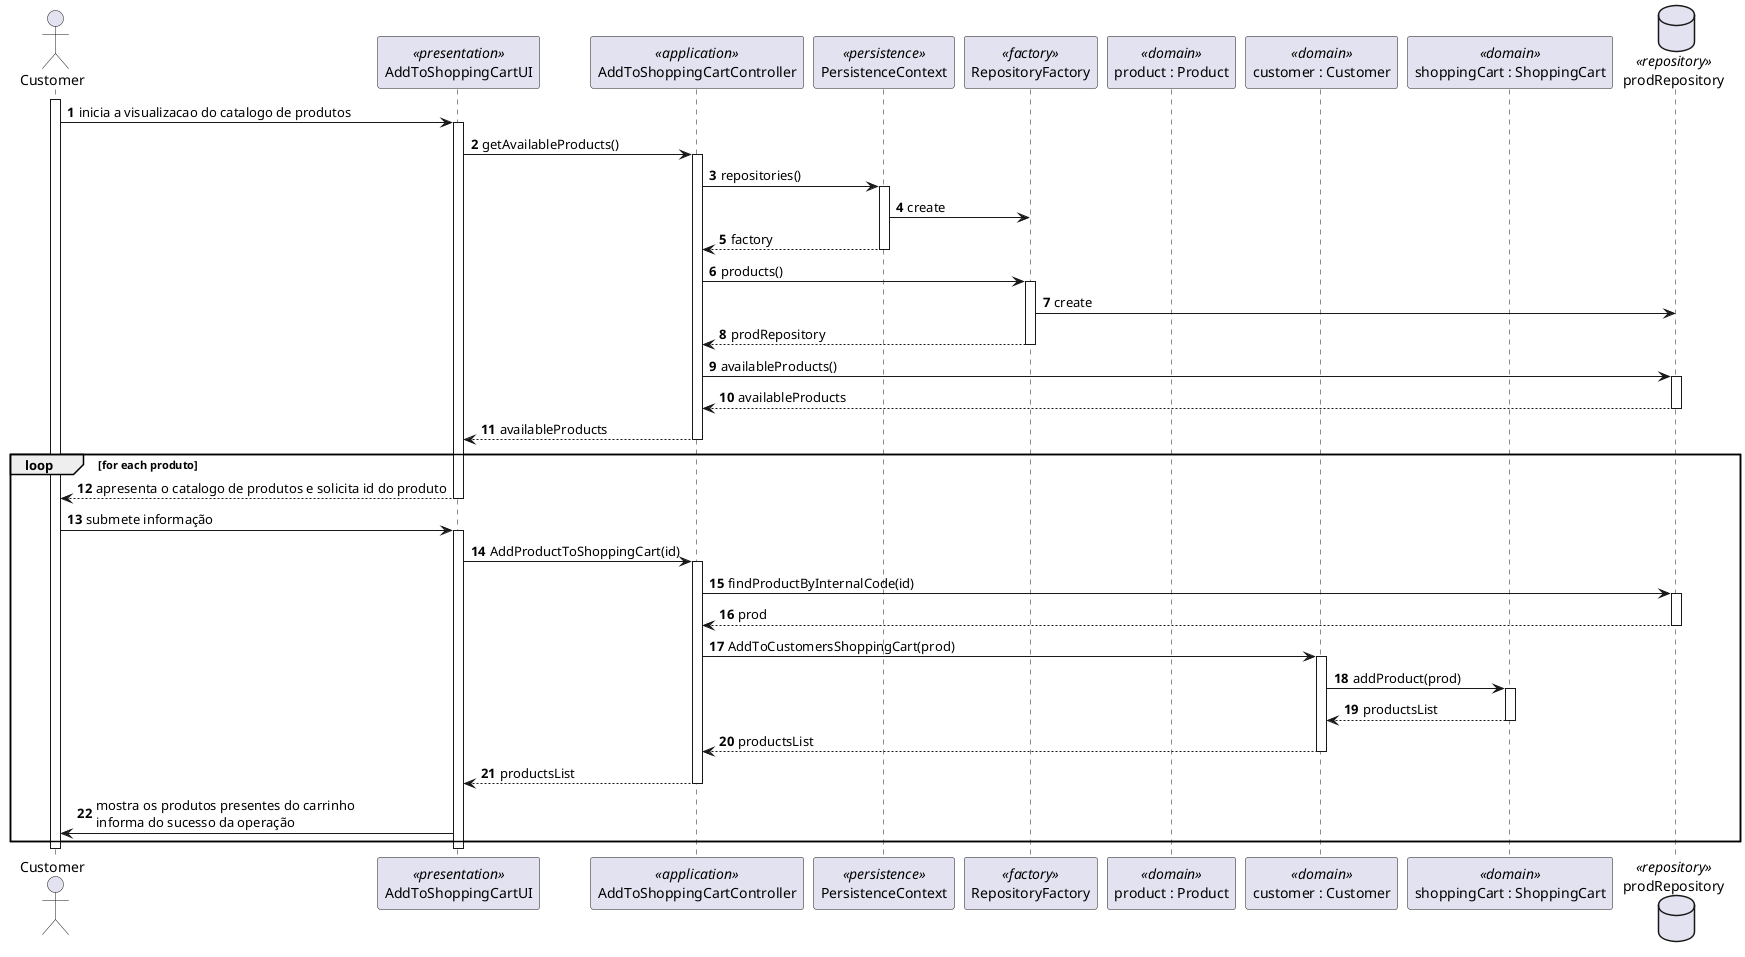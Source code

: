 @startuml
autonumber
actor "Customer" as C
participant "AddToShoppingCartUI" as UI <<presentation>>
participant "AddToShoppingCartController" as CTRL <<application>>
participant PersistenceContext as PER <<persistence>>
participant "RepositoryFactory" as REPOFACT <<factory>>
participant "product : Product" as PROD <<domain>>
participant "customer : Customer" as CUST <<domain>>
participant "shoppingCart : ShoppingCart" as SC <<domain>>
database "prodRepository" as prodREPO <<repository>>



activate C
C -> UI : inicia a visualizacao do catalogo de produtos
activate UI
UI -> CTRL : getAvailableProducts()
activate CTRL
CTRL -> PER : repositories()
activate PER
PER -> REPOFACT : create
PER --> CTRL : factory
deactivate PER
CTRL -> REPOFACT : products()
activate REPOFACT
REPOFACT -> prodREPO : create
REPOFACT --> CTRL : prodRepository
deactivate REPOFACT
CTRL -> prodREPO : availableProducts()
activate prodREPO
prodREPO --> CTRL : availableProducts
deactivate prodREPO
CTRL --> UI : availableProducts
deactivate CTRL
loop for each produto
UI --> C : apresenta o catalogo de produtos e solicita id do produto
deactivate UI
C -> UI : submete informação
activate UI
UI -> CTRL : AddProductToShoppingCart(id)
activate CTRL
CTRL -> prodREPO : findProductByInternalCode(id)
activate prodREPO
prodREPO --> CTRL : prod
deactivate prodREPO
CTRL -> CUST : AddToCustomersShoppingCart(prod)
activate CUST
CUST -> SC : addProduct(prod)
activate SC
SC --> CUST : productsList
deactivate SC
CUST --> CTRL : productsList
deactivate CUST
CTRL --> UI : productsList
deactivate CTRL
UI -> C : mostra os produtos presentes do carrinho\ninforma do sucesso da operação
end
deactivate UI
deactivate C

@enduml

